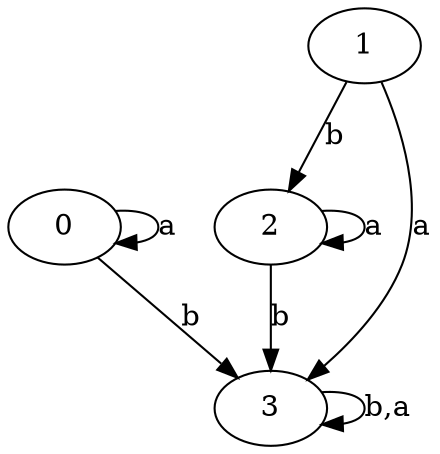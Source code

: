 digraph {
 ranksep=0.5;
 d2tdocpreamble = "\usetikzlibrary{automata}";
 d2tfigpreamble = "\tikzstyle{every state}= [ draw=blue!50,very thick,fill=blue!20]  \tikzstyle{auto}= [fill=white]";
 node [style="state"];
 edge [lblstyle="auto",topath="bend right", len=4  ]
  "0" [label="0",style = "state, initial"];
  "1" [label="1",];
  "2" [label="2",];
  "3" [label="3",style = "state, accepting"];
  "0" -> "0" [label="a",topath="loop above"];
  "0" -> "3" [label="b"];
  "1" -> "2" [label="b"];
  "1" -> "3" [label="a"];
  "2" -> "2" [label="a",topath="loop above"];
  "2" -> "3" [label="b"];
  "3" -> "3" [label="b,a",topath="loop above"];
}